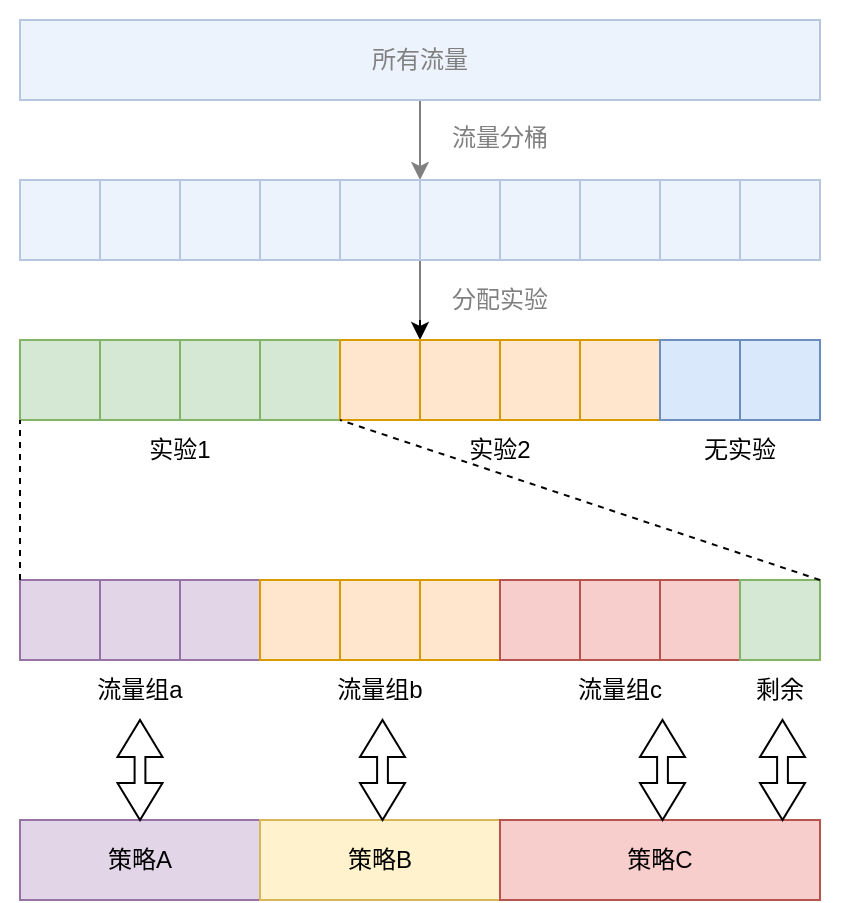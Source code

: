 <mxfile version="21.5.2" type="github">
  <diagram name="第 1 页" id="zvZJ2NgpFuFfRNalcOT7">
    <mxGraphModel dx="954" dy="576" grid="1" gridSize="10" guides="1" tooltips="1" connect="1" arrows="1" fold="1" page="1" pageScale="1" pageWidth="827" pageHeight="1169" math="0" shadow="0">
      <root>
        <mxCell id="0" />
        <mxCell id="1" parent="0" />
        <mxCell id="mhZ9r-0WUYEmSmPi848O-1" value="" style="edgeStyle=orthogonalEdgeStyle;rounded=0;orthogonalLoop=1;jettySize=auto;html=1;entryX=0;entryY=0;entryDx=0;entryDy=0;" edge="1" parent="1" source="mhZ9r-0WUYEmSmPi848O-2" target="mhZ9r-0WUYEmSmPi848O-9">
          <mxGeometry relative="1" as="geometry" />
        </mxCell>
        <mxCell id="mhZ9r-0WUYEmSmPi848O-2" value="所有流量" style="rounded=0;whiteSpace=wrap;html=1;fillColor=#dae8fc;strokeColor=#6c8ebf;" vertex="1" parent="1">
          <mxGeometry x="200" y="480" width="400" height="40" as="geometry" />
        </mxCell>
        <mxCell id="mhZ9r-0WUYEmSmPi848O-3" value="" style="rounded=0;whiteSpace=wrap;html=1;fillColor=#dae8fc;strokeColor=#6c8ebf;" vertex="1" parent="1">
          <mxGeometry x="200" y="560" width="40" height="40" as="geometry" />
        </mxCell>
        <mxCell id="mhZ9r-0WUYEmSmPi848O-4" value="" style="rounded=0;whiteSpace=wrap;html=1;fillColor=#dae8fc;strokeColor=#6c8ebf;" vertex="1" parent="1">
          <mxGeometry x="240" y="560" width="40" height="40" as="geometry" />
        </mxCell>
        <mxCell id="mhZ9r-0WUYEmSmPi848O-5" value="" style="rounded=0;whiteSpace=wrap;html=1;fillColor=#dae8fc;strokeColor=#6c8ebf;" vertex="1" parent="1">
          <mxGeometry x="280" y="560" width="40" height="40" as="geometry" />
        </mxCell>
        <mxCell id="mhZ9r-0WUYEmSmPi848O-6" value="" style="rounded=0;whiteSpace=wrap;html=1;fillColor=#dae8fc;strokeColor=#6c8ebf;" vertex="1" parent="1">
          <mxGeometry x="320" y="560" width="40" height="40" as="geometry" />
        </mxCell>
        <mxCell id="mhZ9r-0WUYEmSmPi848O-7" value="" style="rounded=0;whiteSpace=wrap;html=1;fillColor=#dae8fc;strokeColor=#6c8ebf;" vertex="1" parent="1">
          <mxGeometry x="360" y="560" width="40" height="40" as="geometry" />
        </mxCell>
        <mxCell id="mhZ9r-0WUYEmSmPi848O-8" value="" style="edgeStyle=orthogonalEdgeStyle;rounded=0;orthogonalLoop=1;jettySize=auto;html=1;entryX=0;entryY=0;entryDx=0;entryDy=0;exitX=0;exitY=1;exitDx=0;exitDy=0;" edge="1" parent="1" source="mhZ9r-0WUYEmSmPi848O-9" target="mhZ9r-0WUYEmSmPi848O-20">
          <mxGeometry relative="1" as="geometry" />
        </mxCell>
        <mxCell id="mhZ9r-0WUYEmSmPi848O-9" value="" style="rounded=0;whiteSpace=wrap;html=1;fillColor=#dae8fc;strokeColor=#6c8ebf;" vertex="1" parent="1">
          <mxGeometry x="400" y="560" width="40" height="40" as="geometry" />
        </mxCell>
        <mxCell id="mhZ9r-0WUYEmSmPi848O-10" value="" style="rounded=0;whiteSpace=wrap;html=1;fillColor=#dae8fc;strokeColor=#6c8ebf;" vertex="1" parent="1">
          <mxGeometry x="440" y="560" width="40" height="40" as="geometry" />
        </mxCell>
        <mxCell id="mhZ9r-0WUYEmSmPi848O-11" value="" style="rounded=0;whiteSpace=wrap;html=1;fillColor=#dae8fc;strokeColor=#6c8ebf;" vertex="1" parent="1">
          <mxGeometry x="480" y="560" width="40" height="40" as="geometry" />
        </mxCell>
        <mxCell id="mhZ9r-0WUYEmSmPi848O-12" value="" style="rounded=0;whiteSpace=wrap;html=1;fillColor=#dae8fc;strokeColor=#6c8ebf;" vertex="1" parent="1">
          <mxGeometry x="520" y="560" width="40" height="40" as="geometry" />
        </mxCell>
        <mxCell id="mhZ9r-0WUYEmSmPi848O-13" value="" style="rounded=0;whiteSpace=wrap;html=1;fillColor=#dae8fc;strokeColor=#6c8ebf;" vertex="1" parent="1">
          <mxGeometry x="560" y="560" width="40" height="40" as="geometry" />
        </mxCell>
        <mxCell id="mhZ9r-0WUYEmSmPi848O-14" value="流量分桶" style="text;html=1;strokeColor=none;fillColor=none;align=center;verticalAlign=middle;whiteSpace=wrap;rounded=0;" vertex="1" parent="1">
          <mxGeometry x="410" y="524" width="60" height="30" as="geometry" />
        </mxCell>
        <mxCell id="mhZ9r-0WUYEmSmPi848O-15" value="" style="rounded=0;whiteSpace=wrap;html=1;fillColor=#d5e8d4;strokeColor=#82b366;" vertex="1" parent="1">
          <mxGeometry x="200" y="640" width="40" height="40" as="geometry" />
        </mxCell>
        <mxCell id="mhZ9r-0WUYEmSmPi848O-16" value="" style="rounded=0;whiteSpace=wrap;html=1;fillColor=#d5e8d4;strokeColor=#82b366;" vertex="1" parent="1">
          <mxGeometry x="240" y="640" width="40" height="40" as="geometry" />
        </mxCell>
        <mxCell id="mhZ9r-0WUYEmSmPi848O-17" value="" style="rounded=0;whiteSpace=wrap;html=1;fillColor=#d5e8d4;strokeColor=#82b366;" vertex="1" parent="1">
          <mxGeometry x="280" y="640" width="40" height="40" as="geometry" />
        </mxCell>
        <mxCell id="mhZ9r-0WUYEmSmPi848O-18" value="" style="rounded=0;whiteSpace=wrap;html=1;fillColor=#d5e8d4;strokeColor=#82b366;" vertex="1" parent="1">
          <mxGeometry x="320" y="640" width="40" height="40" as="geometry" />
        </mxCell>
        <mxCell id="mhZ9r-0WUYEmSmPi848O-19" value="" style="rounded=0;whiteSpace=wrap;html=1;fillColor=#ffe6cc;strokeColor=#d79b00;" vertex="1" parent="1">
          <mxGeometry x="360" y="640" width="40" height="40" as="geometry" />
        </mxCell>
        <mxCell id="mhZ9r-0WUYEmSmPi848O-20" value="" style="rounded=0;whiteSpace=wrap;html=1;fillColor=#ffe6cc;strokeColor=#d79b00;" vertex="1" parent="1">
          <mxGeometry x="400" y="640" width="40" height="40" as="geometry" />
        </mxCell>
        <mxCell id="mhZ9r-0WUYEmSmPi848O-21" value="" style="rounded=0;whiteSpace=wrap;html=1;fillColor=#ffe6cc;strokeColor=#d79b00;" vertex="1" parent="1">
          <mxGeometry x="440" y="640" width="40" height="40" as="geometry" />
        </mxCell>
        <mxCell id="mhZ9r-0WUYEmSmPi848O-22" value="" style="rounded=0;whiteSpace=wrap;html=1;fillColor=#ffe6cc;strokeColor=#d79b00;" vertex="1" parent="1">
          <mxGeometry x="480" y="640" width="40" height="40" as="geometry" />
        </mxCell>
        <mxCell id="mhZ9r-0WUYEmSmPi848O-23" value="" style="rounded=0;whiteSpace=wrap;html=1;fillColor=#dae8fc;strokeColor=#6c8ebf;" vertex="1" parent="1">
          <mxGeometry x="520" y="640" width="40" height="40" as="geometry" />
        </mxCell>
        <mxCell id="mhZ9r-0WUYEmSmPi848O-24" value="" style="rounded=0;whiteSpace=wrap;html=1;fillColor=#dae8fc;strokeColor=#6c8ebf;" vertex="1" parent="1">
          <mxGeometry x="560" y="640" width="40" height="40" as="geometry" />
        </mxCell>
        <mxCell id="mhZ9r-0WUYEmSmPi848O-25" value="分配实验" style="text;html=1;strokeColor=none;fillColor=none;align=center;verticalAlign=middle;whiteSpace=wrap;rounded=0;" vertex="1" parent="1">
          <mxGeometry x="410" y="605" width="60" height="30" as="geometry" />
        </mxCell>
        <mxCell id="mhZ9r-0WUYEmSmPi848O-26" value="实验1" style="text;html=1;strokeColor=none;fillColor=none;align=center;verticalAlign=middle;whiteSpace=wrap;rounded=0;" vertex="1" parent="1">
          <mxGeometry x="250" y="680" width="60" height="30" as="geometry" />
        </mxCell>
        <mxCell id="mhZ9r-0WUYEmSmPi848O-27" value="实验2" style="text;html=1;strokeColor=none;fillColor=none;align=center;verticalAlign=middle;whiteSpace=wrap;rounded=0;" vertex="1" parent="1">
          <mxGeometry x="410" y="680" width="60" height="30" as="geometry" />
        </mxCell>
        <mxCell id="mhZ9r-0WUYEmSmPi848O-28" value="无实验" style="text;html=1;strokeColor=none;fillColor=none;align=center;verticalAlign=middle;whiteSpace=wrap;rounded=0;" vertex="1" parent="1">
          <mxGeometry x="530" y="680" width="60" height="30" as="geometry" />
        </mxCell>
        <mxCell id="mhZ9r-0WUYEmSmPi848O-29" value="" style="rounded=0;whiteSpace=wrap;html=1;opacity=50;strokeColor=none;" vertex="1" parent="1">
          <mxGeometry x="190" y="470" width="420" height="160" as="geometry" />
        </mxCell>
        <mxCell id="mhZ9r-0WUYEmSmPi848O-30" value="" style="rounded=0;whiteSpace=wrap;html=1;fillColor=#e1d5e7;strokeColor=#9673a6;" vertex="1" parent="1">
          <mxGeometry x="200" y="760" width="40" height="40" as="geometry" />
        </mxCell>
        <mxCell id="mhZ9r-0WUYEmSmPi848O-31" value="" style="rounded=0;whiteSpace=wrap;html=1;fillColor=#e1d5e7;strokeColor=#9673a6;" vertex="1" parent="1">
          <mxGeometry x="240" y="760" width="40" height="40" as="geometry" />
        </mxCell>
        <mxCell id="mhZ9r-0WUYEmSmPi848O-32" value="" style="rounded=0;whiteSpace=wrap;html=1;fillColor=#e1d5e7;strokeColor=#9673a6;" vertex="1" parent="1">
          <mxGeometry x="280" y="760" width="40" height="40" as="geometry" />
        </mxCell>
        <mxCell id="mhZ9r-0WUYEmSmPi848O-33" value="" style="rounded=0;whiteSpace=wrap;html=1;fillColor=#ffe6cc;strokeColor=#d79b00;" vertex="1" parent="1">
          <mxGeometry x="320" y="760" width="40" height="40" as="geometry" />
        </mxCell>
        <mxCell id="mhZ9r-0WUYEmSmPi848O-34" value="" style="rounded=0;whiteSpace=wrap;html=1;fillColor=#ffe6cc;strokeColor=#d79b00;" vertex="1" parent="1">
          <mxGeometry x="360" y="760" width="40" height="40" as="geometry" />
        </mxCell>
        <mxCell id="mhZ9r-0WUYEmSmPi848O-35" value="" style="rounded=0;whiteSpace=wrap;html=1;fillColor=#ffe6cc;strokeColor=#d79b00;" vertex="1" parent="1">
          <mxGeometry x="400" y="760" width="40" height="40" as="geometry" />
        </mxCell>
        <mxCell id="mhZ9r-0WUYEmSmPi848O-36" value="" style="rounded=0;whiteSpace=wrap;html=1;fillColor=#f8cecc;strokeColor=#b85450;" vertex="1" parent="1">
          <mxGeometry x="440" y="760" width="40" height="40" as="geometry" />
        </mxCell>
        <mxCell id="mhZ9r-0WUYEmSmPi848O-37" value="" style="rounded=0;whiteSpace=wrap;html=1;fillColor=#f8cecc;strokeColor=#b85450;" vertex="1" parent="1">
          <mxGeometry x="480" y="760" width="40" height="40" as="geometry" />
        </mxCell>
        <mxCell id="mhZ9r-0WUYEmSmPi848O-38" value="" style="rounded=0;whiteSpace=wrap;html=1;fillColor=#f8cecc;strokeColor=#b85450;" vertex="1" parent="1">
          <mxGeometry x="520" y="760" width="40" height="40" as="geometry" />
        </mxCell>
        <mxCell id="mhZ9r-0WUYEmSmPi848O-39" value="" style="rounded=0;whiteSpace=wrap;html=1;fillColor=#d5e8d4;strokeColor=#82b366;" vertex="1" parent="1">
          <mxGeometry x="560" y="760" width="40" height="40" as="geometry" />
        </mxCell>
        <mxCell id="mhZ9r-0WUYEmSmPi848O-40" value="流量组a" style="text;html=1;strokeColor=none;fillColor=none;align=center;verticalAlign=middle;whiteSpace=wrap;rounded=0;" vertex="1" parent="1">
          <mxGeometry x="230" y="800" width="60" height="30" as="geometry" />
        </mxCell>
        <mxCell id="mhZ9r-0WUYEmSmPi848O-41" value="流量组b" style="text;html=1;strokeColor=none;fillColor=none;align=center;verticalAlign=middle;whiteSpace=wrap;rounded=0;" vertex="1" parent="1">
          <mxGeometry x="350" y="800" width="60" height="30" as="geometry" />
        </mxCell>
        <mxCell id="mhZ9r-0WUYEmSmPi848O-42" value="流量组c" style="text;html=1;strokeColor=none;fillColor=none;align=center;verticalAlign=middle;whiteSpace=wrap;rounded=0;" vertex="1" parent="1">
          <mxGeometry x="470" y="800" width="60" height="30" as="geometry" />
        </mxCell>
        <mxCell id="mhZ9r-0WUYEmSmPi848O-43" value="" style="endArrow=none;dashed=1;html=1;rounded=0;exitX=0;exitY=0;exitDx=0;exitDy=0;" edge="1" parent="1" source="mhZ9r-0WUYEmSmPi848O-30">
          <mxGeometry width="50" height="50" relative="1" as="geometry">
            <mxPoint x="150" y="730" as="sourcePoint" />
            <mxPoint x="200" y="680" as="targetPoint" />
          </mxGeometry>
        </mxCell>
        <mxCell id="mhZ9r-0WUYEmSmPi848O-44" value="" style="endArrow=none;dashed=1;html=1;rounded=0;exitX=1;exitY=0;exitDx=0;exitDy=0;" edge="1" parent="1" source="mhZ9r-0WUYEmSmPi848O-39">
          <mxGeometry width="50" height="50" relative="1" as="geometry">
            <mxPoint x="370" y="800" as="sourcePoint" />
            <mxPoint x="360" y="680" as="targetPoint" />
          </mxGeometry>
        </mxCell>
        <mxCell id="mhZ9r-0WUYEmSmPi848O-45" value="剩余" style="text;html=1;strokeColor=none;fillColor=none;align=center;verticalAlign=middle;whiteSpace=wrap;rounded=0;" vertex="1" parent="1">
          <mxGeometry x="550" y="800" width="60" height="30" as="geometry" />
        </mxCell>
        <mxCell id="mhZ9r-0WUYEmSmPi848O-46" value="策略A" style="rounded=0;whiteSpace=wrap;html=1;fillColor=#e1d5e7;strokeColor=#9673a6;" vertex="1" parent="1">
          <mxGeometry x="200" y="880" width="120" height="40" as="geometry" />
        </mxCell>
        <mxCell id="mhZ9r-0WUYEmSmPi848O-47" value="策略B" style="rounded=0;whiteSpace=wrap;html=1;fillColor=#fff2cc;strokeColor=#d6b656;" vertex="1" parent="1">
          <mxGeometry x="320" y="880" width="120" height="40" as="geometry" />
        </mxCell>
        <mxCell id="mhZ9r-0WUYEmSmPi848O-48" value="策略C" style="rounded=0;whiteSpace=wrap;html=1;fillColor=#f8cecc;strokeColor=#b85450;" vertex="1" parent="1">
          <mxGeometry x="440" y="880" width="160" height="40" as="geometry" />
        </mxCell>
        <mxCell id="mhZ9r-0WUYEmSmPi848O-50" value="" style="html=1;shadow=0;dashed=0;align=center;verticalAlign=middle;shape=mxgraph.arrows2.twoWayArrow;dy=0.76;dx=18.5;direction=south;" vertex="1" parent="1">
          <mxGeometry x="248.75" y="830" width="22.5" height="50" as="geometry" />
        </mxCell>
        <mxCell id="mhZ9r-0WUYEmSmPi848O-51" value="" style="html=1;shadow=0;dashed=0;align=center;verticalAlign=middle;shape=mxgraph.arrows2.twoWayArrow;dy=0.76;dx=18.5;direction=south;" vertex="1" parent="1">
          <mxGeometry x="370" y="830" width="22.5" height="50" as="geometry" />
        </mxCell>
        <mxCell id="mhZ9r-0WUYEmSmPi848O-52" value="" style="html=1;shadow=0;dashed=0;align=center;verticalAlign=middle;shape=mxgraph.arrows2.twoWayArrow;dy=0.76;dx=18.5;direction=south;" vertex="1" parent="1">
          <mxGeometry x="510" y="830" width="22.5" height="50" as="geometry" />
        </mxCell>
        <mxCell id="mhZ9r-0WUYEmSmPi848O-54" value="" style="html=1;shadow=0;dashed=0;align=center;verticalAlign=middle;shape=mxgraph.arrows2.twoWayArrow;dy=0.76;dx=18.5;direction=south;" vertex="1" parent="1">
          <mxGeometry x="570" y="830" width="22.5" height="50" as="geometry" />
        </mxCell>
      </root>
    </mxGraphModel>
  </diagram>
</mxfile>
